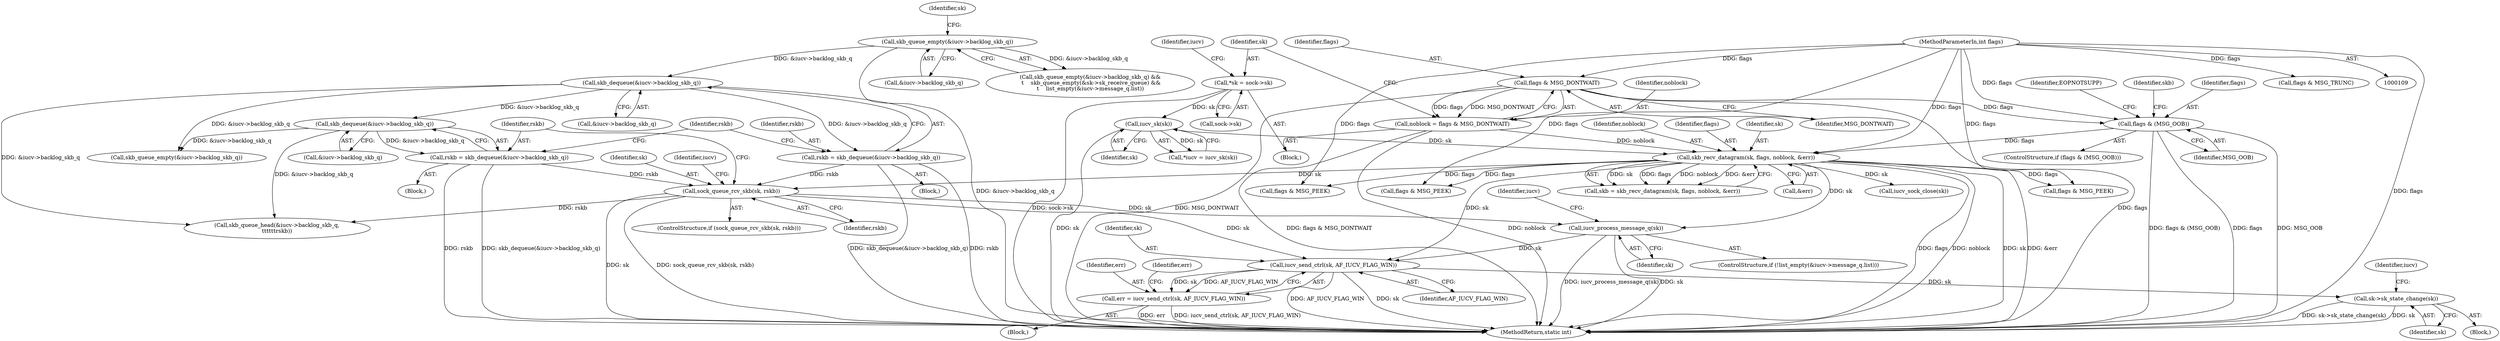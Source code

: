 digraph "0_linux_a5598bd9c087dc0efc250a5221e5d0e6f584ee88@API" {
"1000424" [label="(Call,iucv_send_ctrl(sk, AF_IUCV_FLAG_WIN))"];
"1000184" [label="(Call,skb_recv_datagram(sk, flags, noblock, &err))"];
"1000131" [label="(Call,iucv_sk(sk))"];
"1000123" [label="(Call,*sk = sock->sk)"];
"1000176" [label="(Call,flags & (MSG_OOB))"];
"1000119" [label="(Call,flags & MSG_DONTWAIT)"];
"1000114" [label="(MethodParameterIn,int flags)"];
"1000117" [label="(Call,noblock = flags & MSG_DONTWAIT)"];
"1000407" [label="(Call,iucv_process_message_q(sk))"];
"1000371" [label="(Call,sock_queue_rcv_skb(sk, rskb))"];
"1000360" [label="(Call,rskb = skb_dequeue(&iucv->backlog_skb_q))"];
"1000362" [label="(Call,skb_dequeue(&iucv->backlog_skb_q))"];
"1000155" [label="(Call,skb_queue_empty(&iucv->backlog_skb_q))"];
"1000384" [label="(Call,rskb = skb_dequeue(&iucv->backlog_skb_q))"];
"1000386" [label="(Call,skb_dequeue(&iucv->backlog_skb_q))"];
"1000422" [label="(Call,err = iucv_send_ctrl(sk, AF_IUCV_FLAG_WIN))"];
"1000435" [label="(Call,sk->sk_state_change(sk))"];
"1000424" [label="(Call,iucv_send_ctrl(sk, AF_IUCV_FLAG_WIN))"];
"1000384" [label="(Call,rskb = skb_dequeue(&iucv->backlog_skb_q))"];
"1000175" [label="(ControlStructure,if (flags & (MSG_OOB)))"];
"1000154" [label="(Call,skb_queue_empty(&iucv->backlog_skb_q) &&\n \t    skb_queue_empty(&sk->sk_receive_queue) &&\n\t    list_empty(&iucv->message_q.list))"];
"1000362" [label="(Call,skb_dequeue(&iucv->backlog_skb_q))"];
"1000373" [label="(Identifier,rskb)"];
"1000117" [label="(Call,noblock = flags & MSG_DONTWAIT)"];
"1000282" [label="(Call,flags & MSG_PEEK)"];
"1000119" [label="(Call,flags & MSG_DONTWAIT)"];
"1000363" [label="(Call,&iucv->backlog_skb_q)"];
"1000183" [label="(Identifier,skb)"];
"1000452" [label="(Call,flags & MSG_TRUNC)"];
"1000235" [label="(Call,flags & MSG_PEEK)"];
"1000348" [label="(Call,iucv_sock_close(sk))"];
"1000115" [label="(Block,)"];
"1000123" [label="(Call,*sk = sock->sk)"];
"1000408" [label="(Identifier,sk)"];
"1000156" [label="(Call,&iucv->backlog_skb_q)"];
"1000118" [label="(Identifier,noblock)"];
"1000186" [label="(Identifier,flags)"];
"1000375" [label="(Call,skb_queue_head(&iucv->backlog_skb_q,\n\t\t\t\t\t\trskb))"];
"1000155" [label="(Call,skb_queue_empty(&iucv->backlog_skb_q))"];
"1000386" [label="(Call,skb_dequeue(&iucv->backlog_skb_q))"];
"1000387" [label="(Call,&iucv->backlog_skb_q)"];
"1000436" [label="(Identifier,sk)"];
"1000129" [label="(Call,*iucv = iucv_sk(sk))"];
"1000176" [label="(Call,flags & (MSG_OOB))"];
"1000177" [label="(Identifier,flags)"];
"1000422" [label="(Call,err = iucv_send_ctrl(sk, AF_IUCV_FLAG_WIN))"];
"1000421" [label="(Block,)"];
"1000164" [label="(Identifier,sk)"];
"1000370" [label="(ControlStructure,if (sock_queue_rcv_skb(sk, rskb)))"];
"1000383" [label="(Block,)"];
"1000185" [label="(Identifier,sk)"];
"1000131" [label="(Call,iucv_sk(sk))"];
"1000378" [label="(Identifier,iucv)"];
"1000425" [label="(Identifier,sk)"];
"1000407" [label="(Call,iucv_process_message_q(sk))"];
"1000298" [label="(Block,)"];
"1000184" [label="(Call,skb_recv_datagram(sk, flags, noblock, &err))"];
"1000371" [label="(Call,sock_queue_rcv_skb(sk, rskb))"];
"1000429" [label="(Block,)"];
"1000187" [label="(Identifier,noblock)"];
"1000423" [label="(Identifier,err)"];
"1000414" [label="(Identifier,iucv)"];
"1000398" [label="(ControlStructure,if (!list_empty(&iucv->message_q.list)))"];
"1000178" [label="(Identifier,MSG_OOB)"];
"1000132" [label="(Identifier,sk)"];
"1000125" [label="(Call,sock->sk)"];
"1000368" [label="(Identifier,rskb)"];
"1000120" [label="(Identifier,flags)"];
"1000360" [label="(Call,rskb = skb_dequeue(&iucv->backlog_skb_q))"];
"1000295" [label="(Call,flags & MSG_PEEK)"];
"1000392" [label="(Call,skb_queue_empty(&iucv->backlog_skb_q))"];
"1000114" [label="(MethodParameterIn,int flags)"];
"1000460" [label="(MethodReturn,static int)"];
"1000188" [label="(Call,&err)"];
"1000130" [label="(Identifier,iucv)"];
"1000181" [label="(Identifier,EOPNOTSUPP)"];
"1000121" [label="(Identifier,MSG_DONTWAIT)"];
"1000435" [label="(Call,sk->sk_state_change(sk))"];
"1000361" [label="(Identifier,rskb)"];
"1000182" [label="(Call,skb = skb_recv_datagram(sk, flags, noblock, &err))"];
"1000385" [label="(Identifier,rskb)"];
"1000428" [label="(Identifier,err)"];
"1000426" [label="(Identifier,AF_IUCV_FLAG_WIN)"];
"1000124" [label="(Identifier,sk)"];
"1000372" [label="(Identifier,sk)"];
"1000441" [label="(Identifier,iucv)"];
"1000424" -> "1000422"  [label="AST: "];
"1000424" -> "1000426"  [label="CFG: "];
"1000425" -> "1000424"  [label="AST: "];
"1000426" -> "1000424"  [label="AST: "];
"1000422" -> "1000424"  [label="CFG: "];
"1000424" -> "1000460"  [label="DDG: AF_IUCV_FLAG_WIN"];
"1000424" -> "1000460"  [label="DDG: sk"];
"1000424" -> "1000422"  [label="DDG: sk"];
"1000424" -> "1000422"  [label="DDG: AF_IUCV_FLAG_WIN"];
"1000184" -> "1000424"  [label="DDG: sk"];
"1000407" -> "1000424"  [label="DDG: sk"];
"1000371" -> "1000424"  [label="DDG: sk"];
"1000424" -> "1000435"  [label="DDG: sk"];
"1000184" -> "1000182"  [label="AST: "];
"1000184" -> "1000188"  [label="CFG: "];
"1000185" -> "1000184"  [label="AST: "];
"1000186" -> "1000184"  [label="AST: "];
"1000187" -> "1000184"  [label="AST: "];
"1000188" -> "1000184"  [label="AST: "];
"1000182" -> "1000184"  [label="CFG: "];
"1000184" -> "1000460"  [label="DDG: &err"];
"1000184" -> "1000460"  [label="DDG: flags"];
"1000184" -> "1000460"  [label="DDG: noblock"];
"1000184" -> "1000460"  [label="DDG: sk"];
"1000184" -> "1000182"  [label="DDG: sk"];
"1000184" -> "1000182"  [label="DDG: flags"];
"1000184" -> "1000182"  [label="DDG: noblock"];
"1000184" -> "1000182"  [label="DDG: &err"];
"1000131" -> "1000184"  [label="DDG: sk"];
"1000176" -> "1000184"  [label="DDG: flags"];
"1000114" -> "1000184"  [label="DDG: flags"];
"1000117" -> "1000184"  [label="DDG: noblock"];
"1000184" -> "1000235"  [label="DDG: flags"];
"1000184" -> "1000282"  [label="DDG: flags"];
"1000184" -> "1000295"  [label="DDG: flags"];
"1000184" -> "1000348"  [label="DDG: sk"];
"1000184" -> "1000371"  [label="DDG: sk"];
"1000184" -> "1000407"  [label="DDG: sk"];
"1000131" -> "1000129"  [label="AST: "];
"1000131" -> "1000132"  [label="CFG: "];
"1000132" -> "1000131"  [label="AST: "];
"1000129" -> "1000131"  [label="CFG: "];
"1000131" -> "1000460"  [label="DDG: sk"];
"1000131" -> "1000129"  [label="DDG: sk"];
"1000123" -> "1000131"  [label="DDG: sk"];
"1000123" -> "1000115"  [label="AST: "];
"1000123" -> "1000125"  [label="CFG: "];
"1000124" -> "1000123"  [label="AST: "];
"1000125" -> "1000123"  [label="AST: "];
"1000130" -> "1000123"  [label="CFG: "];
"1000123" -> "1000460"  [label="DDG: sock->sk"];
"1000176" -> "1000175"  [label="AST: "];
"1000176" -> "1000178"  [label="CFG: "];
"1000177" -> "1000176"  [label="AST: "];
"1000178" -> "1000176"  [label="AST: "];
"1000181" -> "1000176"  [label="CFG: "];
"1000183" -> "1000176"  [label="CFG: "];
"1000176" -> "1000460"  [label="DDG: MSG_OOB"];
"1000176" -> "1000460"  [label="DDG: flags & (MSG_OOB)"];
"1000176" -> "1000460"  [label="DDG: flags"];
"1000119" -> "1000176"  [label="DDG: flags"];
"1000114" -> "1000176"  [label="DDG: flags"];
"1000119" -> "1000117"  [label="AST: "];
"1000119" -> "1000121"  [label="CFG: "];
"1000120" -> "1000119"  [label="AST: "];
"1000121" -> "1000119"  [label="AST: "];
"1000117" -> "1000119"  [label="CFG: "];
"1000119" -> "1000460"  [label="DDG: MSG_DONTWAIT"];
"1000119" -> "1000460"  [label="DDG: flags"];
"1000119" -> "1000117"  [label="DDG: flags"];
"1000119" -> "1000117"  [label="DDG: MSG_DONTWAIT"];
"1000114" -> "1000119"  [label="DDG: flags"];
"1000114" -> "1000109"  [label="AST: "];
"1000114" -> "1000460"  [label="DDG: flags"];
"1000114" -> "1000235"  [label="DDG: flags"];
"1000114" -> "1000282"  [label="DDG: flags"];
"1000114" -> "1000295"  [label="DDG: flags"];
"1000114" -> "1000452"  [label="DDG: flags"];
"1000117" -> "1000115"  [label="AST: "];
"1000118" -> "1000117"  [label="AST: "];
"1000124" -> "1000117"  [label="CFG: "];
"1000117" -> "1000460"  [label="DDG: noblock"];
"1000117" -> "1000460"  [label="DDG: flags & MSG_DONTWAIT"];
"1000407" -> "1000398"  [label="AST: "];
"1000407" -> "1000408"  [label="CFG: "];
"1000408" -> "1000407"  [label="AST: "];
"1000414" -> "1000407"  [label="CFG: "];
"1000407" -> "1000460"  [label="DDG: iucv_process_message_q(sk)"];
"1000407" -> "1000460"  [label="DDG: sk"];
"1000371" -> "1000407"  [label="DDG: sk"];
"1000371" -> "1000370"  [label="AST: "];
"1000371" -> "1000373"  [label="CFG: "];
"1000372" -> "1000371"  [label="AST: "];
"1000373" -> "1000371"  [label="AST: "];
"1000378" -> "1000371"  [label="CFG: "];
"1000385" -> "1000371"  [label="CFG: "];
"1000371" -> "1000460"  [label="DDG: sk"];
"1000371" -> "1000460"  [label="DDG: sock_queue_rcv_skb(sk, rskb)"];
"1000360" -> "1000371"  [label="DDG: rskb"];
"1000384" -> "1000371"  [label="DDG: rskb"];
"1000371" -> "1000375"  [label="DDG: rskb"];
"1000360" -> "1000298"  [label="AST: "];
"1000360" -> "1000362"  [label="CFG: "];
"1000361" -> "1000360"  [label="AST: "];
"1000362" -> "1000360"  [label="AST: "];
"1000368" -> "1000360"  [label="CFG: "];
"1000360" -> "1000460"  [label="DDG: rskb"];
"1000360" -> "1000460"  [label="DDG: skb_dequeue(&iucv->backlog_skb_q)"];
"1000362" -> "1000360"  [label="DDG: &iucv->backlog_skb_q"];
"1000362" -> "1000363"  [label="CFG: "];
"1000363" -> "1000362"  [label="AST: "];
"1000155" -> "1000362"  [label="DDG: &iucv->backlog_skb_q"];
"1000362" -> "1000375"  [label="DDG: &iucv->backlog_skb_q"];
"1000362" -> "1000386"  [label="DDG: &iucv->backlog_skb_q"];
"1000362" -> "1000392"  [label="DDG: &iucv->backlog_skb_q"];
"1000155" -> "1000154"  [label="AST: "];
"1000155" -> "1000156"  [label="CFG: "];
"1000156" -> "1000155"  [label="AST: "];
"1000164" -> "1000155"  [label="CFG: "];
"1000154" -> "1000155"  [label="CFG: "];
"1000155" -> "1000460"  [label="DDG: &iucv->backlog_skb_q"];
"1000155" -> "1000154"  [label="DDG: &iucv->backlog_skb_q"];
"1000384" -> "1000383"  [label="AST: "];
"1000384" -> "1000386"  [label="CFG: "];
"1000385" -> "1000384"  [label="AST: "];
"1000386" -> "1000384"  [label="AST: "];
"1000368" -> "1000384"  [label="CFG: "];
"1000384" -> "1000460"  [label="DDG: skb_dequeue(&iucv->backlog_skb_q)"];
"1000384" -> "1000460"  [label="DDG: rskb"];
"1000386" -> "1000384"  [label="DDG: &iucv->backlog_skb_q"];
"1000386" -> "1000387"  [label="CFG: "];
"1000387" -> "1000386"  [label="AST: "];
"1000386" -> "1000375"  [label="DDG: &iucv->backlog_skb_q"];
"1000386" -> "1000392"  [label="DDG: &iucv->backlog_skb_q"];
"1000422" -> "1000421"  [label="AST: "];
"1000423" -> "1000422"  [label="AST: "];
"1000428" -> "1000422"  [label="CFG: "];
"1000422" -> "1000460"  [label="DDG: err"];
"1000422" -> "1000460"  [label="DDG: iucv_send_ctrl(sk, AF_IUCV_FLAG_WIN)"];
"1000435" -> "1000429"  [label="AST: "];
"1000435" -> "1000436"  [label="CFG: "];
"1000436" -> "1000435"  [label="AST: "];
"1000441" -> "1000435"  [label="CFG: "];
"1000435" -> "1000460"  [label="DDG: sk"];
"1000435" -> "1000460"  [label="DDG: sk->sk_state_change(sk)"];
}
